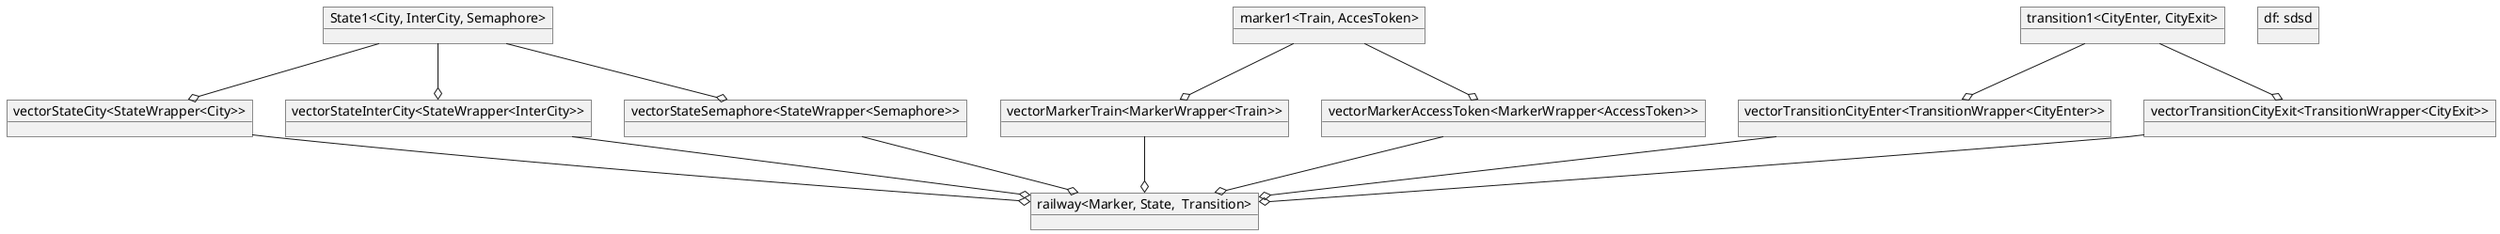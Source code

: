 @startuml



object "State1<City, InterCity, Semaphore>" as State1

object "marker1<Train, AccesToken>" as marker1

object "transition1<CityEnter, CityExit>" as transition1

object "vectorMarkerTrain<MarkerWrapper<Train>>" as vectorMarkerTrain
object "vectorMarkerAccessToken<MarkerWrapper<AccessToken>>" as vectorMarkerAccessToken
object "vectorStateCity<StateWrapper<City>>" as vectorStateCity
object "vectorStateInterCity<StateWrapper<InterCity>>" as vectorStateInterCity
object "vectorStateSemaphore<StateWrapper<Semaphore>>" as vectorStateSemaphore
object "vectorTransitionCityEnter<TransitionWrapper<CityEnter>>" as vectorTransitionCityEnter
object "vectorTransitionCityExit<TransitionWrapper<CityExit>>" as vectorTransitionCityExit
object "railway<Marker, State,  Transition>" as railway

State1--o vectorStateCity
State1--o vectorStateInterCity
State1--o vectorStateSemaphore

marker1--o vectorMarkerTrain
marker1--o vectorMarkerAccessToken

transition1--o vectorTransitionCityEnter
transition1--o vectorTransitionCityExit


vectorMarkerTrain --o railway
vectorMarkerAccessToken --o railway
vectorStateCity --o railway
vectorStateInterCity --o railway
vectorStateSemaphore --o railway
vectorTransitionCityEnter --o railway
vectorTransitionCityExit --o railway

object "df: sdsd" as df


@enduml
